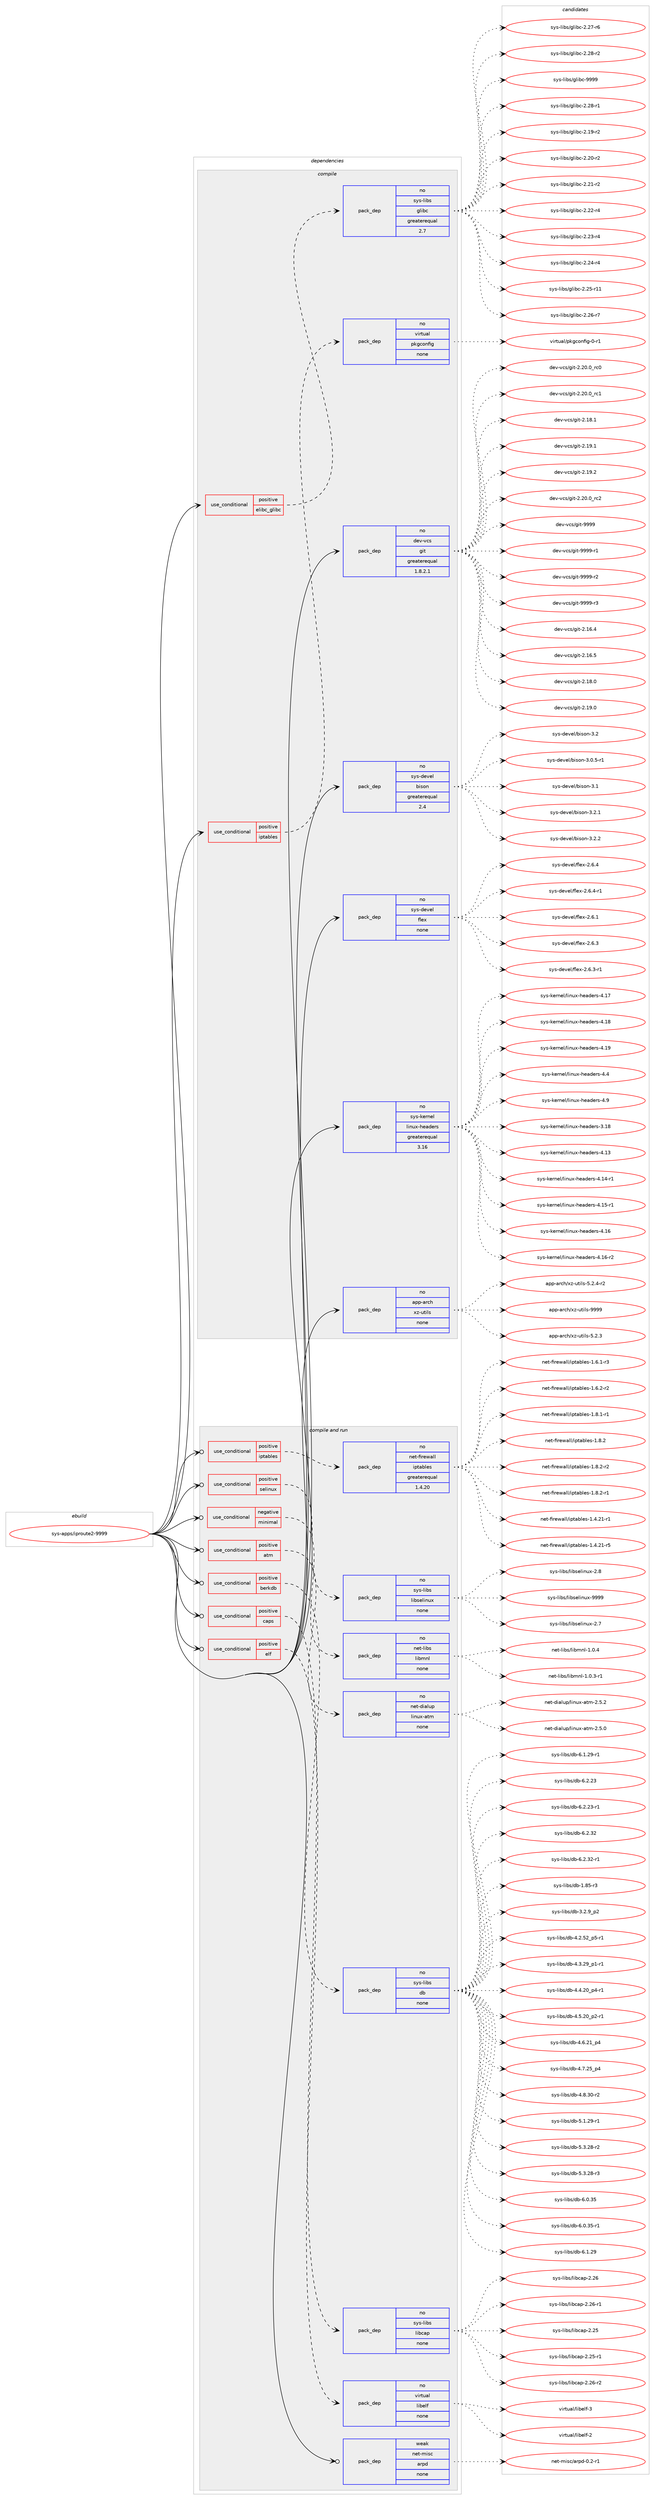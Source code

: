 digraph prolog {

# *************
# Graph options
# *************

newrank=true;
concentrate=true;
compound=true;
graph [rankdir=LR,fontname=Helvetica,fontsize=10,ranksep=1.5];#, ranksep=2.5, nodesep=0.2];
edge  [arrowhead=vee];
node  [fontname=Helvetica,fontsize=10];

# **********
# The ebuild
# **********

subgraph cluster_leftcol {
color=gray;
rank=same;
label=<<i>ebuild</i>>;
id [label="sys-apps/iproute2-9999", color=red, width=4, href="../sys-apps/iproute2-9999.svg"];
}

# ****************
# The dependencies
# ****************

subgraph cluster_midcol {
color=gray;
label=<<i>dependencies</i>>;
subgraph cluster_compile {
fillcolor="#eeeeee";
style=filled;
label=<<i>compile</i>>;
subgraph cond864 {
dependency5349 [label=<<TABLE BORDER="0" CELLBORDER="1" CELLSPACING="0" CELLPADDING="4"><TR><TD ROWSPAN="3" CELLPADDING="10">use_conditional</TD></TR><TR><TD>positive</TD></TR><TR><TD>elibc_glibc</TD></TR></TABLE>>, shape=none, color=red];
subgraph pack4348 {
dependency5350 [label=<<TABLE BORDER="0" CELLBORDER="1" CELLSPACING="0" CELLPADDING="4" WIDTH="220"><TR><TD ROWSPAN="6" CELLPADDING="30">pack_dep</TD></TR><TR><TD WIDTH="110">no</TD></TR><TR><TD>sys-libs</TD></TR><TR><TD>glibc</TD></TR><TR><TD>greaterequal</TD></TR><TR><TD>2.7</TD></TR></TABLE>>, shape=none, color=blue];
}
dependency5349:e -> dependency5350:w [weight=20,style="dashed",arrowhead="vee"];
}
id:e -> dependency5349:w [weight=20,style="solid",arrowhead="vee"];
subgraph cond865 {
dependency5351 [label=<<TABLE BORDER="0" CELLBORDER="1" CELLSPACING="0" CELLPADDING="4"><TR><TD ROWSPAN="3" CELLPADDING="10">use_conditional</TD></TR><TR><TD>positive</TD></TR><TR><TD>iptables</TD></TR></TABLE>>, shape=none, color=red];
subgraph pack4349 {
dependency5352 [label=<<TABLE BORDER="0" CELLBORDER="1" CELLSPACING="0" CELLPADDING="4" WIDTH="220"><TR><TD ROWSPAN="6" CELLPADDING="30">pack_dep</TD></TR><TR><TD WIDTH="110">no</TD></TR><TR><TD>virtual</TD></TR><TR><TD>pkgconfig</TD></TR><TR><TD>none</TD></TR><TR><TD></TD></TR></TABLE>>, shape=none, color=blue];
}
dependency5351:e -> dependency5352:w [weight=20,style="dashed",arrowhead="vee"];
}
id:e -> dependency5351:w [weight=20,style="solid",arrowhead="vee"];
subgraph pack4350 {
dependency5353 [label=<<TABLE BORDER="0" CELLBORDER="1" CELLSPACING="0" CELLPADDING="4" WIDTH="220"><TR><TD ROWSPAN="6" CELLPADDING="30">pack_dep</TD></TR><TR><TD WIDTH="110">no</TD></TR><TR><TD>app-arch</TD></TR><TR><TD>xz-utils</TD></TR><TR><TD>none</TD></TR><TR><TD></TD></TR></TABLE>>, shape=none, color=blue];
}
id:e -> dependency5353:w [weight=20,style="solid",arrowhead="vee"];
subgraph pack4351 {
dependency5354 [label=<<TABLE BORDER="0" CELLBORDER="1" CELLSPACING="0" CELLPADDING="4" WIDTH="220"><TR><TD ROWSPAN="6" CELLPADDING="30">pack_dep</TD></TR><TR><TD WIDTH="110">no</TD></TR><TR><TD>dev-vcs</TD></TR><TR><TD>git</TD></TR><TR><TD>greaterequal</TD></TR><TR><TD>1.8.2.1</TD></TR></TABLE>>, shape=none, color=blue];
}
id:e -> dependency5354:w [weight=20,style="solid",arrowhead="vee"];
subgraph pack4352 {
dependency5355 [label=<<TABLE BORDER="0" CELLBORDER="1" CELLSPACING="0" CELLPADDING="4" WIDTH="220"><TR><TD ROWSPAN="6" CELLPADDING="30">pack_dep</TD></TR><TR><TD WIDTH="110">no</TD></TR><TR><TD>sys-devel</TD></TR><TR><TD>bison</TD></TR><TR><TD>greaterequal</TD></TR><TR><TD>2.4</TD></TR></TABLE>>, shape=none, color=blue];
}
id:e -> dependency5355:w [weight=20,style="solid",arrowhead="vee"];
subgraph pack4353 {
dependency5356 [label=<<TABLE BORDER="0" CELLBORDER="1" CELLSPACING="0" CELLPADDING="4" WIDTH="220"><TR><TD ROWSPAN="6" CELLPADDING="30">pack_dep</TD></TR><TR><TD WIDTH="110">no</TD></TR><TR><TD>sys-devel</TD></TR><TR><TD>flex</TD></TR><TR><TD>none</TD></TR><TR><TD></TD></TR></TABLE>>, shape=none, color=blue];
}
id:e -> dependency5356:w [weight=20,style="solid",arrowhead="vee"];
subgraph pack4354 {
dependency5357 [label=<<TABLE BORDER="0" CELLBORDER="1" CELLSPACING="0" CELLPADDING="4" WIDTH="220"><TR><TD ROWSPAN="6" CELLPADDING="30">pack_dep</TD></TR><TR><TD WIDTH="110">no</TD></TR><TR><TD>sys-kernel</TD></TR><TR><TD>linux-headers</TD></TR><TR><TD>greaterequal</TD></TR><TR><TD>3.16</TD></TR></TABLE>>, shape=none, color=blue];
}
id:e -> dependency5357:w [weight=20,style="solid",arrowhead="vee"];
}
subgraph cluster_compileandrun {
fillcolor="#eeeeee";
style=filled;
label=<<i>compile and run</i>>;
subgraph cond866 {
dependency5358 [label=<<TABLE BORDER="0" CELLBORDER="1" CELLSPACING="0" CELLPADDING="4"><TR><TD ROWSPAN="3" CELLPADDING="10">use_conditional</TD></TR><TR><TD>negative</TD></TR><TR><TD>minimal</TD></TR></TABLE>>, shape=none, color=red];
subgraph pack4355 {
dependency5359 [label=<<TABLE BORDER="0" CELLBORDER="1" CELLSPACING="0" CELLPADDING="4" WIDTH="220"><TR><TD ROWSPAN="6" CELLPADDING="30">pack_dep</TD></TR><TR><TD WIDTH="110">no</TD></TR><TR><TD>net-libs</TD></TR><TR><TD>libmnl</TD></TR><TR><TD>none</TD></TR><TR><TD></TD></TR></TABLE>>, shape=none, color=blue];
}
dependency5358:e -> dependency5359:w [weight=20,style="dashed",arrowhead="vee"];
}
id:e -> dependency5358:w [weight=20,style="solid",arrowhead="odotvee"];
subgraph cond867 {
dependency5360 [label=<<TABLE BORDER="0" CELLBORDER="1" CELLSPACING="0" CELLPADDING="4"><TR><TD ROWSPAN="3" CELLPADDING="10">use_conditional</TD></TR><TR><TD>positive</TD></TR><TR><TD>atm</TD></TR></TABLE>>, shape=none, color=red];
subgraph pack4356 {
dependency5361 [label=<<TABLE BORDER="0" CELLBORDER="1" CELLSPACING="0" CELLPADDING="4" WIDTH="220"><TR><TD ROWSPAN="6" CELLPADDING="30">pack_dep</TD></TR><TR><TD WIDTH="110">no</TD></TR><TR><TD>net-dialup</TD></TR><TR><TD>linux-atm</TD></TR><TR><TD>none</TD></TR><TR><TD></TD></TR></TABLE>>, shape=none, color=blue];
}
dependency5360:e -> dependency5361:w [weight=20,style="dashed",arrowhead="vee"];
}
id:e -> dependency5360:w [weight=20,style="solid",arrowhead="odotvee"];
subgraph cond868 {
dependency5362 [label=<<TABLE BORDER="0" CELLBORDER="1" CELLSPACING="0" CELLPADDING="4"><TR><TD ROWSPAN="3" CELLPADDING="10">use_conditional</TD></TR><TR><TD>positive</TD></TR><TR><TD>berkdb</TD></TR></TABLE>>, shape=none, color=red];
subgraph pack4357 {
dependency5363 [label=<<TABLE BORDER="0" CELLBORDER="1" CELLSPACING="0" CELLPADDING="4" WIDTH="220"><TR><TD ROWSPAN="6" CELLPADDING="30">pack_dep</TD></TR><TR><TD WIDTH="110">no</TD></TR><TR><TD>sys-libs</TD></TR><TR><TD>db</TD></TR><TR><TD>none</TD></TR><TR><TD></TD></TR></TABLE>>, shape=none, color=blue];
}
dependency5362:e -> dependency5363:w [weight=20,style="dashed",arrowhead="vee"];
}
id:e -> dependency5362:w [weight=20,style="solid",arrowhead="odotvee"];
subgraph cond869 {
dependency5364 [label=<<TABLE BORDER="0" CELLBORDER="1" CELLSPACING="0" CELLPADDING="4"><TR><TD ROWSPAN="3" CELLPADDING="10">use_conditional</TD></TR><TR><TD>positive</TD></TR><TR><TD>caps</TD></TR></TABLE>>, shape=none, color=red];
subgraph pack4358 {
dependency5365 [label=<<TABLE BORDER="0" CELLBORDER="1" CELLSPACING="0" CELLPADDING="4" WIDTH="220"><TR><TD ROWSPAN="6" CELLPADDING="30">pack_dep</TD></TR><TR><TD WIDTH="110">no</TD></TR><TR><TD>sys-libs</TD></TR><TR><TD>libcap</TD></TR><TR><TD>none</TD></TR><TR><TD></TD></TR></TABLE>>, shape=none, color=blue];
}
dependency5364:e -> dependency5365:w [weight=20,style="dashed",arrowhead="vee"];
}
id:e -> dependency5364:w [weight=20,style="solid",arrowhead="odotvee"];
subgraph cond870 {
dependency5366 [label=<<TABLE BORDER="0" CELLBORDER="1" CELLSPACING="0" CELLPADDING="4"><TR><TD ROWSPAN="3" CELLPADDING="10">use_conditional</TD></TR><TR><TD>positive</TD></TR><TR><TD>elf</TD></TR></TABLE>>, shape=none, color=red];
subgraph pack4359 {
dependency5367 [label=<<TABLE BORDER="0" CELLBORDER="1" CELLSPACING="0" CELLPADDING="4" WIDTH="220"><TR><TD ROWSPAN="6" CELLPADDING="30">pack_dep</TD></TR><TR><TD WIDTH="110">no</TD></TR><TR><TD>virtual</TD></TR><TR><TD>libelf</TD></TR><TR><TD>none</TD></TR><TR><TD></TD></TR></TABLE>>, shape=none, color=blue];
}
dependency5366:e -> dependency5367:w [weight=20,style="dashed",arrowhead="vee"];
}
id:e -> dependency5366:w [weight=20,style="solid",arrowhead="odotvee"];
subgraph cond871 {
dependency5368 [label=<<TABLE BORDER="0" CELLBORDER="1" CELLSPACING="0" CELLPADDING="4"><TR><TD ROWSPAN="3" CELLPADDING="10">use_conditional</TD></TR><TR><TD>positive</TD></TR><TR><TD>iptables</TD></TR></TABLE>>, shape=none, color=red];
subgraph pack4360 {
dependency5369 [label=<<TABLE BORDER="0" CELLBORDER="1" CELLSPACING="0" CELLPADDING="4" WIDTH="220"><TR><TD ROWSPAN="6" CELLPADDING="30">pack_dep</TD></TR><TR><TD WIDTH="110">no</TD></TR><TR><TD>net-firewall</TD></TR><TR><TD>iptables</TD></TR><TR><TD>greaterequal</TD></TR><TR><TD>1.4.20</TD></TR></TABLE>>, shape=none, color=blue];
}
dependency5368:e -> dependency5369:w [weight=20,style="dashed",arrowhead="vee"];
}
id:e -> dependency5368:w [weight=20,style="solid",arrowhead="odotvee"];
subgraph cond872 {
dependency5370 [label=<<TABLE BORDER="0" CELLBORDER="1" CELLSPACING="0" CELLPADDING="4"><TR><TD ROWSPAN="3" CELLPADDING="10">use_conditional</TD></TR><TR><TD>positive</TD></TR><TR><TD>selinux</TD></TR></TABLE>>, shape=none, color=red];
subgraph pack4361 {
dependency5371 [label=<<TABLE BORDER="0" CELLBORDER="1" CELLSPACING="0" CELLPADDING="4" WIDTH="220"><TR><TD ROWSPAN="6" CELLPADDING="30">pack_dep</TD></TR><TR><TD WIDTH="110">no</TD></TR><TR><TD>sys-libs</TD></TR><TR><TD>libselinux</TD></TR><TR><TD>none</TD></TR><TR><TD></TD></TR></TABLE>>, shape=none, color=blue];
}
dependency5370:e -> dependency5371:w [weight=20,style="dashed",arrowhead="vee"];
}
id:e -> dependency5370:w [weight=20,style="solid",arrowhead="odotvee"];
subgraph pack4362 {
dependency5372 [label=<<TABLE BORDER="0" CELLBORDER="1" CELLSPACING="0" CELLPADDING="4" WIDTH="220"><TR><TD ROWSPAN="6" CELLPADDING="30">pack_dep</TD></TR><TR><TD WIDTH="110">weak</TD></TR><TR><TD>net-misc</TD></TR><TR><TD>arpd</TD></TR><TR><TD>none</TD></TR><TR><TD></TD></TR></TABLE>>, shape=none, color=blue];
}
id:e -> dependency5372:w [weight=20,style="solid",arrowhead="odotvee"];
}
subgraph cluster_run {
fillcolor="#eeeeee";
style=filled;
label=<<i>run</i>>;
}
}

# **************
# The candidates
# **************

subgraph cluster_choices {
rank=same;
color=gray;
label=<<i>candidates</i>>;

subgraph choice4348 {
color=black;
nodesep=1;
choice115121115451081059811547103108105989945504650564511449 [label="sys-libs/glibc-2.28-r1", color=red, width=4,href="../sys-libs/glibc-2.28-r1.svg"];
choice115121115451081059811547103108105989945504649574511450 [label="sys-libs/glibc-2.19-r2", color=red, width=4,href="../sys-libs/glibc-2.19-r2.svg"];
choice115121115451081059811547103108105989945504650484511450 [label="sys-libs/glibc-2.20-r2", color=red, width=4,href="../sys-libs/glibc-2.20-r2.svg"];
choice115121115451081059811547103108105989945504650494511450 [label="sys-libs/glibc-2.21-r2", color=red, width=4,href="../sys-libs/glibc-2.21-r2.svg"];
choice115121115451081059811547103108105989945504650504511452 [label="sys-libs/glibc-2.22-r4", color=red, width=4,href="../sys-libs/glibc-2.22-r4.svg"];
choice115121115451081059811547103108105989945504650514511452 [label="sys-libs/glibc-2.23-r4", color=red, width=4,href="../sys-libs/glibc-2.23-r4.svg"];
choice115121115451081059811547103108105989945504650524511452 [label="sys-libs/glibc-2.24-r4", color=red, width=4,href="../sys-libs/glibc-2.24-r4.svg"];
choice11512111545108105981154710310810598994550465053451144949 [label="sys-libs/glibc-2.25-r11", color=red, width=4,href="../sys-libs/glibc-2.25-r11.svg"];
choice115121115451081059811547103108105989945504650544511455 [label="sys-libs/glibc-2.26-r7", color=red, width=4,href="../sys-libs/glibc-2.26-r7.svg"];
choice115121115451081059811547103108105989945504650554511454 [label="sys-libs/glibc-2.27-r6", color=red, width=4,href="../sys-libs/glibc-2.27-r6.svg"];
choice115121115451081059811547103108105989945504650564511450 [label="sys-libs/glibc-2.28-r2", color=red, width=4,href="../sys-libs/glibc-2.28-r2.svg"];
choice11512111545108105981154710310810598994557575757 [label="sys-libs/glibc-9999", color=red, width=4,href="../sys-libs/glibc-9999.svg"];
dependency5350:e -> choice115121115451081059811547103108105989945504650564511449:w [style=dotted,weight="100"];
dependency5350:e -> choice115121115451081059811547103108105989945504649574511450:w [style=dotted,weight="100"];
dependency5350:e -> choice115121115451081059811547103108105989945504650484511450:w [style=dotted,weight="100"];
dependency5350:e -> choice115121115451081059811547103108105989945504650494511450:w [style=dotted,weight="100"];
dependency5350:e -> choice115121115451081059811547103108105989945504650504511452:w [style=dotted,weight="100"];
dependency5350:e -> choice115121115451081059811547103108105989945504650514511452:w [style=dotted,weight="100"];
dependency5350:e -> choice115121115451081059811547103108105989945504650524511452:w [style=dotted,weight="100"];
dependency5350:e -> choice11512111545108105981154710310810598994550465053451144949:w [style=dotted,weight="100"];
dependency5350:e -> choice115121115451081059811547103108105989945504650544511455:w [style=dotted,weight="100"];
dependency5350:e -> choice115121115451081059811547103108105989945504650554511454:w [style=dotted,weight="100"];
dependency5350:e -> choice115121115451081059811547103108105989945504650564511450:w [style=dotted,weight="100"];
dependency5350:e -> choice11512111545108105981154710310810598994557575757:w [style=dotted,weight="100"];
}
subgraph choice4349 {
color=black;
nodesep=1;
choice11810511411611797108471121071039911111010210510345484511449 [label="virtual/pkgconfig-0-r1", color=red, width=4,href="../virtual/pkgconfig-0-r1.svg"];
dependency5352:e -> choice11810511411611797108471121071039911111010210510345484511449:w [style=dotted,weight="100"];
}
subgraph choice4350 {
color=black;
nodesep=1;
choice971121124597114991044712012245117116105108115455346504651 [label="app-arch/xz-utils-5.2.3", color=red, width=4,href="../app-arch/xz-utils-5.2.3.svg"];
choice9711211245971149910447120122451171161051081154553465046524511450 [label="app-arch/xz-utils-5.2.4-r2", color=red, width=4,href="../app-arch/xz-utils-5.2.4-r2.svg"];
choice9711211245971149910447120122451171161051081154557575757 [label="app-arch/xz-utils-9999", color=red, width=4,href="../app-arch/xz-utils-9999.svg"];
dependency5353:e -> choice971121124597114991044712012245117116105108115455346504651:w [style=dotted,weight="100"];
dependency5353:e -> choice9711211245971149910447120122451171161051081154553465046524511450:w [style=dotted,weight="100"];
dependency5353:e -> choice9711211245971149910447120122451171161051081154557575757:w [style=dotted,weight="100"];
}
subgraph choice4351 {
color=black;
nodesep=1;
choice10010111845118991154710310511645504649544652 [label="dev-vcs/git-2.16.4", color=red, width=4,href="../dev-vcs/git-2.16.4.svg"];
choice10010111845118991154710310511645504649544653 [label="dev-vcs/git-2.16.5", color=red, width=4,href="../dev-vcs/git-2.16.5.svg"];
choice10010111845118991154710310511645504649564648 [label="dev-vcs/git-2.18.0", color=red, width=4,href="../dev-vcs/git-2.18.0.svg"];
choice10010111845118991154710310511645504649574648 [label="dev-vcs/git-2.19.0", color=red, width=4,href="../dev-vcs/git-2.19.0.svg"];
choice10010111845118991154710310511645504650484648951149948 [label="dev-vcs/git-2.20.0_rc0", color=red, width=4,href="../dev-vcs/git-2.20.0_rc0.svg"];
choice10010111845118991154710310511645504650484648951149949 [label="dev-vcs/git-2.20.0_rc1", color=red, width=4,href="../dev-vcs/git-2.20.0_rc1.svg"];
choice10010111845118991154710310511645504649564649 [label="dev-vcs/git-2.18.1", color=red, width=4,href="../dev-vcs/git-2.18.1.svg"];
choice10010111845118991154710310511645504649574649 [label="dev-vcs/git-2.19.1", color=red, width=4,href="../dev-vcs/git-2.19.1.svg"];
choice10010111845118991154710310511645504649574650 [label="dev-vcs/git-2.19.2", color=red, width=4,href="../dev-vcs/git-2.19.2.svg"];
choice10010111845118991154710310511645504650484648951149950 [label="dev-vcs/git-2.20.0_rc2", color=red, width=4,href="../dev-vcs/git-2.20.0_rc2.svg"];
choice1001011184511899115471031051164557575757 [label="dev-vcs/git-9999", color=red, width=4,href="../dev-vcs/git-9999.svg"];
choice10010111845118991154710310511645575757574511449 [label="dev-vcs/git-9999-r1", color=red, width=4,href="../dev-vcs/git-9999-r1.svg"];
choice10010111845118991154710310511645575757574511450 [label="dev-vcs/git-9999-r2", color=red, width=4,href="../dev-vcs/git-9999-r2.svg"];
choice10010111845118991154710310511645575757574511451 [label="dev-vcs/git-9999-r3", color=red, width=4,href="../dev-vcs/git-9999-r3.svg"];
dependency5354:e -> choice10010111845118991154710310511645504649544652:w [style=dotted,weight="100"];
dependency5354:e -> choice10010111845118991154710310511645504649544653:w [style=dotted,weight="100"];
dependency5354:e -> choice10010111845118991154710310511645504649564648:w [style=dotted,weight="100"];
dependency5354:e -> choice10010111845118991154710310511645504649574648:w [style=dotted,weight="100"];
dependency5354:e -> choice10010111845118991154710310511645504650484648951149948:w [style=dotted,weight="100"];
dependency5354:e -> choice10010111845118991154710310511645504650484648951149949:w [style=dotted,weight="100"];
dependency5354:e -> choice10010111845118991154710310511645504649564649:w [style=dotted,weight="100"];
dependency5354:e -> choice10010111845118991154710310511645504649574649:w [style=dotted,weight="100"];
dependency5354:e -> choice10010111845118991154710310511645504649574650:w [style=dotted,weight="100"];
dependency5354:e -> choice10010111845118991154710310511645504650484648951149950:w [style=dotted,weight="100"];
dependency5354:e -> choice1001011184511899115471031051164557575757:w [style=dotted,weight="100"];
dependency5354:e -> choice10010111845118991154710310511645575757574511449:w [style=dotted,weight="100"];
dependency5354:e -> choice10010111845118991154710310511645575757574511450:w [style=dotted,weight="100"];
dependency5354:e -> choice10010111845118991154710310511645575757574511451:w [style=dotted,weight="100"];
}
subgraph choice4352 {
color=black;
nodesep=1;
choice11512111545100101118101108479810511511111045514650 [label="sys-devel/bison-3.2", color=red, width=4,href="../sys-devel/bison-3.2.svg"];
choice1151211154510010111810110847981051151111104551464846534511449 [label="sys-devel/bison-3.0.5-r1", color=red, width=4,href="../sys-devel/bison-3.0.5-r1.svg"];
choice11512111545100101118101108479810511511111045514649 [label="sys-devel/bison-3.1", color=red, width=4,href="../sys-devel/bison-3.1.svg"];
choice115121115451001011181011084798105115111110455146504649 [label="sys-devel/bison-3.2.1", color=red, width=4,href="../sys-devel/bison-3.2.1.svg"];
choice115121115451001011181011084798105115111110455146504650 [label="sys-devel/bison-3.2.2", color=red, width=4,href="../sys-devel/bison-3.2.2.svg"];
dependency5355:e -> choice11512111545100101118101108479810511511111045514650:w [style=dotted,weight="100"];
dependency5355:e -> choice1151211154510010111810110847981051151111104551464846534511449:w [style=dotted,weight="100"];
dependency5355:e -> choice11512111545100101118101108479810511511111045514649:w [style=dotted,weight="100"];
dependency5355:e -> choice115121115451001011181011084798105115111110455146504649:w [style=dotted,weight="100"];
dependency5355:e -> choice115121115451001011181011084798105115111110455146504650:w [style=dotted,weight="100"];
}
subgraph choice4353 {
color=black;
nodesep=1;
choice1151211154510010111810110847102108101120455046544649 [label="sys-devel/flex-2.6.1", color=red, width=4,href="../sys-devel/flex-2.6.1.svg"];
choice1151211154510010111810110847102108101120455046544651 [label="sys-devel/flex-2.6.3", color=red, width=4,href="../sys-devel/flex-2.6.3.svg"];
choice11512111545100101118101108471021081011204550465446514511449 [label="sys-devel/flex-2.6.3-r1", color=red, width=4,href="../sys-devel/flex-2.6.3-r1.svg"];
choice1151211154510010111810110847102108101120455046544652 [label="sys-devel/flex-2.6.4", color=red, width=4,href="../sys-devel/flex-2.6.4.svg"];
choice11512111545100101118101108471021081011204550465446524511449 [label="sys-devel/flex-2.6.4-r1", color=red, width=4,href="../sys-devel/flex-2.6.4-r1.svg"];
dependency5356:e -> choice1151211154510010111810110847102108101120455046544649:w [style=dotted,weight="100"];
dependency5356:e -> choice1151211154510010111810110847102108101120455046544651:w [style=dotted,weight="100"];
dependency5356:e -> choice11512111545100101118101108471021081011204550465446514511449:w [style=dotted,weight="100"];
dependency5356:e -> choice1151211154510010111810110847102108101120455046544652:w [style=dotted,weight="100"];
dependency5356:e -> choice11512111545100101118101108471021081011204550465446524511449:w [style=dotted,weight="100"];
}
subgraph choice4354 {
color=black;
nodesep=1;
choice115121115451071011141101011084710810511011712045104101971001011141154551464956 [label="sys-kernel/linux-headers-3.18", color=red, width=4,href="../sys-kernel/linux-headers-3.18.svg"];
choice115121115451071011141101011084710810511011712045104101971001011141154552464951 [label="sys-kernel/linux-headers-4.13", color=red, width=4,href="../sys-kernel/linux-headers-4.13.svg"];
choice1151211154510710111411010110847108105110117120451041019710010111411545524649524511449 [label="sys-kernel/linux-headers-4.14-r1", color=red, width=4,href="../sys-kernel/linux-headers-4.14-r1.svg"];
choice1151211154510710111411010110847108105110117120451041019710010111411545524649534511449 [label="sys-kernel/linux-headers-4.15-r1", color=red, width=4,href="../sys-kernel/linux-headers-4.15-r1.svg"];
choice115121115451071011141101011084710810511011712045104101971001011141154552464954 [label="sys-kernel/linux-headers-4.16", color=red, width=4,href="../sys-kernel/linux-headers-4.16.svg"];
choice1151211154510710111411010110847108105110117120451041019710010111411545524649544511450 [label="sys-kernel/linux-headers-4.16-r2", color=red, width=4,href="../sys-kernel/linux-headers-4.16-r2.svg"];
choice115121115451071011141101011084710810511011712045104101971001011141154552464955 [label="sys-kernel/linux-headers-4.17", color=red, width=4,href="../sys-kernel/linux-headers-4.17.svg"];
choice115121115451071011141101011084710810511011712045104101971001011141154552464956 [label="sys-kernel/linux-headers-4.18", color=red, width=4,href="../sys-kernel/linux-headers-4.18.svg"];
choice115121115451071011141101011084710810511011712045104101971001011141154552464957 [label="sys-kernel/linux-headers-4.19", color=red, width=4,href="../sys-kernel/linux-headers-4.19.svg"];
choice1151211154510710111411010110847108105110117120451041019710010111411545524652 [label="sys-kernel/linux-headers-4.4", color=red, width=4,href="../sys-kernel/linux-headers-4.4.svg"];
choice1151211154510710111411010110847108105110117120451041019710010111411545524657 [label="sys-kernel/linux-headers-4.9", color=red, width=4,href="../sys-kernel/linux-headers-4.9.svg"];
dependency5357:e -> choice115121115451071011141101011084710810511011712045104101971001011141154551464956:w [style=dotted,weight="100"];
dependency5357:e -> choice115121115451071011141101011084710810511011712045104101971001011141154552464951:w [style=dotted,weight="100"];
dependency5357:e -> choice1151211154510710111411010110847108105110117120451041019710010111411545524649524511449:w [style=dotted,weight="100"];
dependency5357:e -> choice1151211154510710111411010110847108105110117120451041019710010111411545524649534511449:w [style=dotted,weight="100"];
dependency5357:e -> choice115121115451071011141101011084710810511011712045104101971001011141154552464954:w [style=dotted,weight="100"];
dependency5357:e -> choice1151211154510710111411010110847108105110117120451041019710010111411545524649544511450:w [style=dotted,weight="100"];
dependency5357:e -> choice115121115451071011141101011084710810511011712045104101971001011141154552464955:w [style=dotted,weight="100"];
dependency5357:e -> choice115121115451071011141101011084710810511011712045104101971001011141154552464956:w [style=dotted,weight="100"];
dependency5357:e -> choice115121115451071011141101011084710810511011712045104101971001011141154552464957:w [style=dotted,weight="100"];
dependency5357:e -> choice1151211154510710111411010110847108105110117120451041019710010111411545524652:w [style=dotted,weight="100"];
dependency5357:e -> choice1151211154510710111411010110847108105110117120451041019710010111411545524657:w [style=dotted,weight="100"];
}
subgraph choice4355 {
color=black;
nodesep=1;
choice110101116451081059811547108105981091101084549464846514511449 [label="net-libs/libmnl-1.0.3-r1", color=red, width=4,href="../net-libs/libmnl-1.0.3-r1.svg"];
choice11010111645108105981154710810598109110108454946484652 [label="net-libs/libmnl-1.0.4", color=red, width=4,href="../net-libs/libmnl-1.0.4.svg"];
dependency5359:e -> choice110101116451081059811547108105981091101084549464846514511449:w [style=dotted,weight="100"];
dependency5359:e -> choice11010111645108105981154710810598109110108454946484652:w [style=dotted,weight="100"];
}
subgraph choice4356 {
color=black;
nodesep=1;
choice1101011164510010597108117112471081051101171204597116109455046534648 [label="net-dialup/linux-atm-2.5.0", color=red, width=4,href="../net-dialup/linux-atm-2.5.0.svg"];
choice1101011164510010597108117112471081051101171204597116109455046534650 [label="net-dialup/linux-atm-2.5.2", color=red, width=4,href="../net-dialup/linux-atm-2.5.2.svg"];
dependency5361:e -> choice1101011164510010597108117112471081051101171204597116109455046534648:w [style=dotted,weight="100"];
dependency5361:e -> choice1101011164510010597108117112471081051101171204597116109455046534650:w [style=dotted,weight="100"];
}
subgraph choice4357 {
color=black;
nodesep=1;
choice1151211154510810598115471009845494656534511451 [label="sys-libs/db-1.85-r3", color=red, width=4,href="../sys-libs/db-1.85-r3.svg"];
choice115121115451081059811547100984551465046579511250 [label="sys-libs/db-3.2.9_p2", color=red, width=4,href="../sys-libs/db-3.2.9_p2.svg"];
choice115121115451081059811547100984552465046535095112534511449 [label="sys-libs/db-4.2.52_p5-r1", color=red, width=4,href="../sys-libs/db-4.2.52_p5-r1.svg"];
choice115121115451081059811547100984552465146505795112494511449 [label="sys-libs/db-4.3.29_p1-r1", color=red, width=4,href="../sys-libs/db-4.3.29_p1-r1.svg"];
choice115121115451081059811547100984552465246504895112524511449 [label="sys-libs/db-4.4.20_p4-r1", color=red, width=4,href="../sys-libs/db-4.4.20_p4-r1.svg"];
choice115121115451081059811547100984552465346504895112504511449 [label="sys-libs/db-4.5.20_p2-r1", color=red, width=4,href="../sys-libs/db-4.5.20_p2-r1.svg"];
choice11512111545108105981154710098455246544650499511252 [label="sys-libs/db-4.6.21_p4", color=red, width=4,href="../sys-libs/db-4.6.21_p4.svg"];
choice11512111545108105981154710098455246554650539511252 [label="sys-libs/db-4.7.25_p4", color=red, width=4,href="../sys-libs/db-4.7.25_p4.svg"];
choice11512111545108105981154710098455246564651484511450 [label="sys-libs/db-4.8.30-r2", color=red, width=4,href="../sys-libs/db-4.8.30-r2.svg"];
choice11512111545108105981154710098455346494650574511449 [label="sys-libs/db-5.1.29-r1", color=red, width=4,href="../sys-libs/db-5.1.29-r1.svg"];
choice11512111545108105981154710098455346514650564511450 [label="sys-libs/db-5.3.28-r2", color=red, width=4,href="../sys-libs/db-5.3.28-r2.svg"];
choice11512111545108105981154710098455346514650564511451 [label="sys-libs/db-5.3.28-r3", color=red, width=4,href="../sys-libs/db-5.3.28-r3.svg"];
choice1151211154510810598115471009845544648465153 [label="sys-libs/db-6.0.35", color=red, width=4,href="../sys-libs/db-6.0.35.svg"];
choice11512111545108105981154710098455446484651534511449 [label="sys-libs/db-6.0.35-r1", color=red, width=4,href="../sys-libs/db-6.0.35-r1.svg"];
choice1151211154510810598115471009845544649465057 [label="sys-libs/db-6.1.29", color=red, width=4,href="../sys-libs/db-6.1.29.svg"];
choice11512111545108105981154710098455446494650574511449 [label="sys-libs/db-6.1.29-r1", color=red, width=4,href="../sys-libs/db-6.1.29-r1.svg"];
choice1151211154510810598115471009845544650465051 [label="sys-libs/db-6.2.23", color=red, width=4,href="../sys-libs/db-6.2.23.svg"];
choice11512111545108105981154710098455446504650514511449 [label="sys-libs/db-6.2.23-r1", color=red, width=4,href="../sys-libs/db-6.2.23-r1.svg"];
choice1151211154510810598115471009845544650465150 [label="sys-libs/db-6.2.32", color=red, width=4,href="../sys-libs/db-6.2.32.svg"];
choice11512111545108105981154710098455446504651504511449 [label="sys-libs/db-6.2.32-r1", color=red, width=4,href="../sys-libs/db-6.2.32-r1.svg"];
dependency5363:e -> choice1151211154510810598115471009845494656534511451:w [style=dotted,weight="100"];
dependency5363:e -> choice115121115451081059811547100984551465046579511250:w [style=dotted,weight="100"];
dependency5363:e -> choice115121115451081059811547100984552465046535095112534511449:w [style=dotted,weight="100"];
dependency5363:e -> choice115121115451081059811547100984552465146505795112494511449:w [style=dotted,weight="100"];
dependency5363:e -> choice115121115451081059811547100984552465246504895112524511449:w [style=dotted,weight="100"];
dependency5363:e -> choice115121115451081059811547100984552465346504895112504511449:w [style=dotted,weight="100"];
dependency5363:e -> choice11512111545108105981154710098455246544650499511252:w [style=dotted,weight="100"];
dependency5363:e -> choice11512111545108105981154710098455246554650539511252:w [style=dotted,weight="100"];
dependency5363:e -> choice11512111545108105981154710098455246564651484511450:w [style=dotted,weight="100"];
dependency5363:e -> choice11512111545108105981154710098455346494650574511449:w [style=dotted,weight="100"];
dependency5363:e -> choice11512111545108105981154710098455346514650564511450:w [style=dotted,weight="100"];
dependency5363:e -> choice11512111545108105981154710098455346514650564511451:w [style=dotted,weight="100"];
dependency5363:e -> choice1151211154510810598115471009845544648465153:w [style=dotted,weight="100"];
dependency5363:e -> choice11512111545108105981154710098455446484651534511449:w [style=dotted,weight="100"];
dependency5363:e -> choice1151211154510810598115471009845544649465057:w [style=dotted,weight="100"];
dependency5363:e -> choice11512111545108105981154710098455446494650574511449:w [style=dotted,weight="100"];
dependency5363:e -> choice1151211154510810598115471009845544650465051:w [style=dotted,weight="100"];
dependency5363:e -> choice11512111545108105981154710098455446504650514511449:w [style=dotted,weight="100"];
dependency5363:e -> choice1151211154510810598115471009845544650465150:w [style=dotted,weight="100"];
dependency5363:e -> choice11512111545108105981154710098455446504651504511449:w [style=dotted,weight="100"];
}
subgraph choice4358 {
color=black;
nodesep=1;
choice1151211154510810598115471081059899971124550465054 [label="sys-libs/libcap-2.26", color=red, width=4,href="../sys-libs/libcap-2.26.svg"];
choice11512111545108105981154710810598999711245504650544511449 [label="sys-libs/libcap-2.26-r1", color=red, width=4,href="../sys-libs/libcap-2.26-r1.svg"];
choice1151211154510810598115471081059899971124550465053 [label="sys-libs/libcap-2.25", color=red, width=4,href="../sys-libs/libcap-2.25.svg"];
choice11512111545108105981154710810598999711245504650534511449 [label="sys-libs/libcap-2.25-r1", color=red, width=4,href="../sys-libs/libcap-2.25-r1.svg"];
choice11512111545108105981154710810598999711245504650544511450 [label="sys-libs/libcap-2.26-r2", color=red, width=4,href="../sys-libs/libcap-2.26-r2.svg"];
dependency5365:e -> choice1151211154510810598115471081059899971124550465054:w [style=dotted,weight="100"];
dependency5365:e -> choice11512111545108105981154710810598999711245504650544511449:w [style=dotted,weight="100"];
dependency5365:e -> choice1151211154510810598115471081059899971124550465053:w [style=dotted,weight="100"];
dependency5365:e -> choice11512111545108105981154710810598999711245504650534511449:w [style=dotted,weight="100"];
dependency5365:e -> choice11512111545108105981154710810598999711245504650544511450:w [style=dotted,weight="100"];
}
subgraph choice4359 {
color=black;
nodesep=1;
choice1181051141161179710847108105981011081024550 [label="virtual/libelf-2", color=red, width=4,href="../virtual/libelf-2.svg"];
choice1181051141161179710847108105981011081024551 [label="virtual/libelf-3", color=red, width=4,href="../virtual/libelf-3.svg"];
dependency5367:e -> choice1181051141161179710847108105981011081024550:w [style=dotted,weight="100"];
dependency5367:e -> choice1181051141161179710847108105981011081024551:w [style=dotted,weight="100"];
}
subgraph choice4360 {
color=black;
nodesep=1;
choice11010111645102105114101119971081084710511211697981081011154549465646504511449 [label="net-firewall/iptables-1.8.2-r1", color=red, width=4,href="../net-firewall/iptables-1.8.2-r1.svg"];
choice1101011164510210511410111997108108471051121169798108101115454946524650494511449 [label="net-firewall/iptables-1.4.21-r1", color=red, width=4,href="../net-firewall/iptables-1.4.21-r1.svg"];
choice1101011164510210511410111997108108471051121169798108101115454946524650494511453 [label="net-firewall/iptables-1.4.21-r5", color=red, width=4,href="../net-firewall/iptables-1.4.21-r5.svg"];
choice11010111645102105114101119971081084710511211697981081011154549465446494511451 [label="net-firewall/iptables-1.6.1-r3", color=red, width=4,href="../net-firewall/iptables-1.6.1-r3.svg"];
choice11010111645102105114101119971081084710511211697981081011154549465446504511450 [label="net-firewall/iptables-1.6.2-r2", color=red, width=4,href="../net-firewall/iptables-1.6.2-r2.svg"];
choice11010111645102105114101119971081084710511211697981081011154549465646494511449 [label="net-firewall/iptables-1.8.1-r1", color=red, width=4,href="../net-firewall/iptables-1.8.1-r1.svg"];
choice1101011164510210511410111997108108471051121169798108101115454946564650 [label="net-firewall/iptables-1.8.2", color=red, width=4,href="../net-firewall/iptables-1.8.2.svg"];
choice11010111645102105114101119971081084710511211697981081011154549465646504511450 [label="net-firewall/iptables-1.8.2-r2", color=red, width=4,href="../net-firewall/iptables-1.8.2-r2.svg"];
dependency5369:e -> choice11010111645102105114101119971081084710511211697981081011154549465646504511449:w [style=dotted,weight="100"];
dependency5369:e -> choice1101011164510210511410111997108108471051121169798108101115454946524650494511449:w [style=dotted,weight="100"];
dependency5369:e -> choice1101011164510210511410111997108108471051121169798108101115454946524650494511453:w [style=dotted,weight="100"];
dependency5369:e -> choice11010111645102105114101119971081084710511211697981081011154549465446494511451:w [style=dotted,weight="100"];
dependency5369:e -> choice11010111645102105114101119971081084710511211697981081011154549465446504511450:w [style=dotted,weight="100"];
dependency5369:e -> choice11010111645102105114101119971081084710511211697981081011154549465646494511449:w [style=dotted,weight="100"];
dependency5369:e -> choice1101011164510210511410111997108108471051121169798108101115454946564650:w [style=dotted,weight="100"];
dependency5369:e -> choice11010111645102105114101119971081084710511211697981081011154549465646504511450:w [style=dotted,weight="100"];
}
subgraph choice4361 {
color=black;
nodesep=1;
choice1151211154510810598115471081059811510110810511011712045504655 [label="sys-libs/libselinux-2.7", color=red, width=4,href="../sys-libs/libselinux-2.7.svg"];
choice1151211154510810598115471081059811510110810511011712045504656 [label="sys-libs/libselinux-2.8", color=red, width=4,href="../sys-libs/libselinux-2.8.svg"];
choice115121115451081059811547108105981151011081051101171204557575757 [label="sys-libs/libselinux-9999", color=red, width=4,href="../sys-libs/libselinux-9999.svg"];
dependency5371:e -> choice1151211154510810598115471081059811510110810511011712045504655:w [style=dotted,weight="100"];
dependency5371:e -> choice1151211154510810598115471081059811510110810511011712045504656:w [style=dotted,weight="100"];
dependency5371:e -> choice115121115451081059811547108105981151011081051101171204557575757:w [style=dotted,weight="100"];
}
subgraph choice4362 {
color=black;
nodesep=1;
choice11010111645109105115994797114112100454846504511449 [label="net-misc/arpd-0.2-r1", color=red, width=4,href="../net-misc/arpd-0.2-r1.svg"];
dependency5372:e -> choice11010111645109105115994797114112100454846504511449:w [style=dotted,weight="100"];
}
}

}
